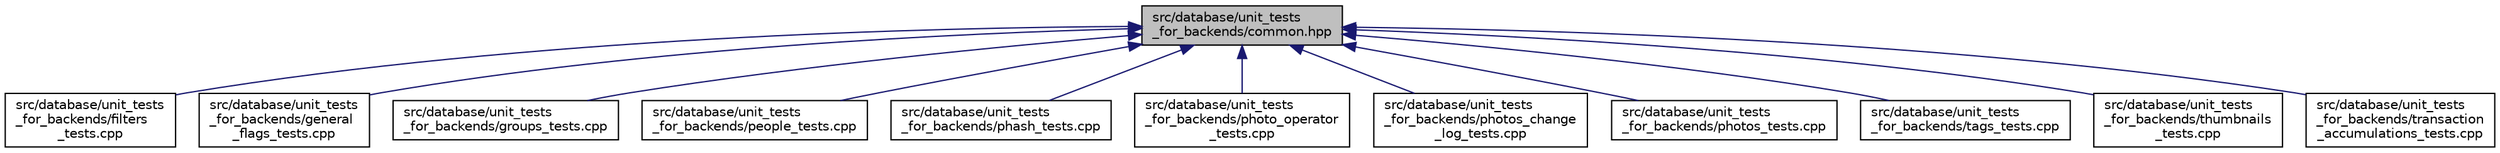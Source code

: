 digraph "src/database/unit_tests_for_backends/common.hpp"
{
 // LATEX_PDF_SIZE
  edge [fontname="Helvetica",fontsize="10",labelfontname="Helvetica",labelfontsize="10"];
  node [fontname="Helvetica",fontsize="10",shape=record];
  Node1 [label="src/database/unit_tests\l_for_backends/common.hpp",height=0.2,width=0.4,color="black", fillcolor="grey75", style="filled", fontcolor="black",tooltip=" "];
  Node1 -> Node2 [dir="back",color="midnightblue",fontsize="10",style="solid",fontname="Helvetica"];
  Node2 [label="src/database/unit_tests\l_for_backends/filters\l_tests.cpp",height=0.2,width=0.4,color="black", fillcolor="white", style="filled",URL="$filters__tests_8cpp.html",tooltip=" "];
  Node1 -> Node3 [dir="back",color="midnightblue",fontsize="10",style="solid",fontname="Helvetica"];
  Node3 [label="src/database/unit_tests\l_for_backends/general\l_flags_tests.cpp",height=0.2,width=0.4,color="black", fillcolor="white", style="filled",URL="$general__flags__tests_8cpp.html",tooltip=" "];
  Node1 -> Node4 [dir="back",color="midnightblue",fontsize="10",style="solid",fontname="Helvetica"];
  Node4 [label="src/database/unit_tests\l_for_backends/groups_tests.cpp",height=0.2,width=0.4,color="black", fillcolor="white", style="filled",URL="$groups__tests_8cpp.html",tooltip=" "];
  Node1 -> Node5 [dir="back",color="midnightblue",fontsize="10",style="solid",fontname="Helvetica"];
  Node5 [label="src/database/unit_tests\l_for_backends/people_tests.cpp",height=0.2,width=0.4,color="black", fillcolor="white", style="filled",URL="$people__tests_8cpp.html",tooltip=" "];
  Node1 -> Node6 [dir="back",color="midnightblue",fontsize="10",style="solid",fontname="Helvetica"];
  Node6 [label="src/database/unit_tests\l_for_backends/phash_tests.cpp",height=0.2,width=0.4,color="black", fillcolor="white", style="filled",URL="$unit__tests__for__backends_2phash__tests_8cpp.html",tooltip=" "];
  Node1 -> Node7 [dir="back",color="midnightblue",fontsize="10",style="solid",fontname="Helvetica"];
  Node7 [label="src/database/unit_tests\l_for_backends/photo_operator\l_tests.cpp",height=0.2,width=0.4,color="black", fillcolor="white", style="filled",URL="$photo__operator__tests_8cpp.html",tooltip=" "];
  Node1 -> Node8 [dir="back",color="midnightblue",fontsize="10",style="solid",fontname="Helvetica"];
  Node8 [label="src/database/unit_tests\l_for_backends/photos_change\l_log_tests.cpp",height=0.2,width=0.4,color="black", fillcolor="white", style="filled",URL="$photos__change__log__tests_8cpp.html",tooltip=" "];
  Node1 -> Node9 [dir="back",color="midnightblue",fontsize="10",style="solid",fontname="Helvetica"];
  Node9 [label="src/database/unit_tests\l_for_backends/photos_tests.cpp",height=0.2,width=0.4,color="black", fillcolor="white", style="filled",URL="$photos__tests_8cpp.html",tooltip=" "];
  Node1 -> Node10 [dir="back",color="midnightblue",fontsize="10",style="solid",fontname="Helvetica"];
  Node10 [label="src/database/unit_tests\l_for_backends/tags_tests.cpp",height=0.2,width=0.4,color="black", fillcolor="white", style="filled",URL="$tags__tests_8cpp.html",tooltip=" "];
  Node1 -> Node11 [dir="back",color="midnightblue",fontsize="10",style="solid",fontname="Helvetica"];
  Node11 [label="src/database/unit_tests\l_for_backends/thumbnails\l_tests.cpp",height=0.2,width=0.4,color="black", fillcolor="white", style="filled",URL="$thumbnails__tests_8cpp.html",tooltip=" "];
  Node1 -> Node12 [dir="back",color="midnightblue",fontsize="10",style="solid",fontname="Helvetica"];
  Node12 [label="src/database/unit_tests\l_for_backends/transaction\l_accumulations_tests.cpp",height=0.2,width=0.4,color="black", fillcolor="white", style="filled",URL="$transaction__accumulations__tests_8cpp.html",tooltip=" "];
}
